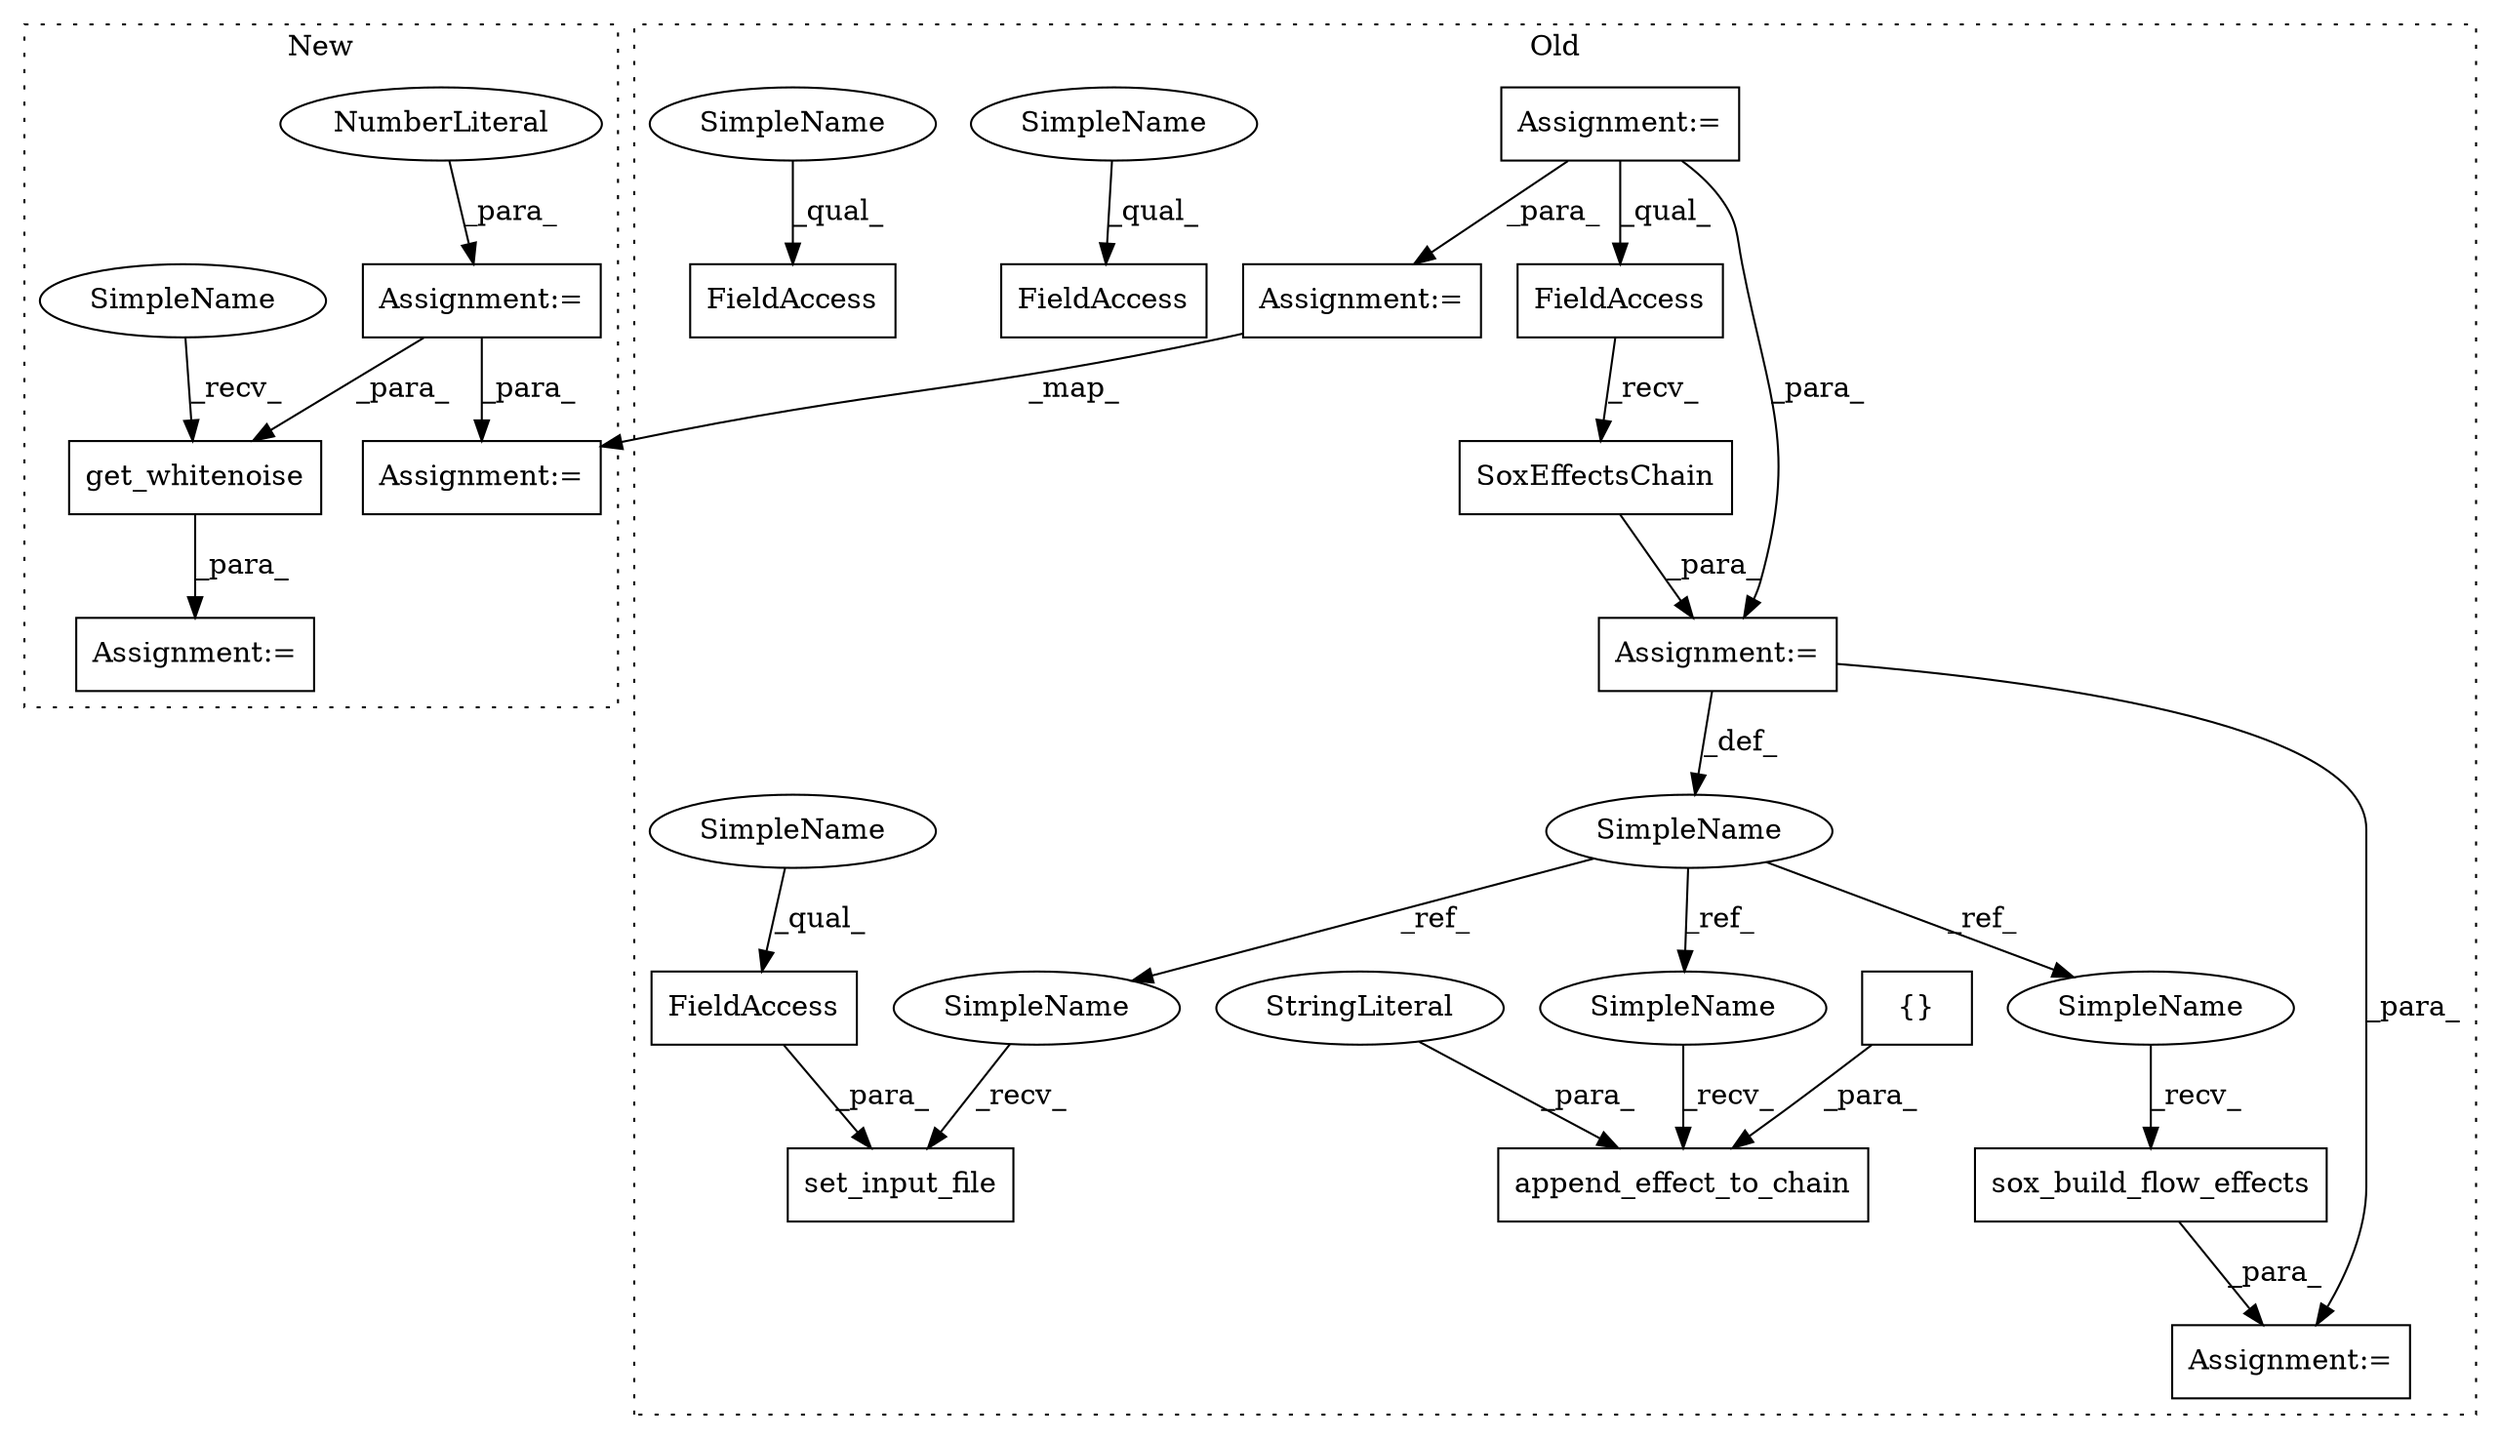 digraph G {
subgraph cluster0 {
1 [label="set_input_file" a="32" s="4156,4190" l="15,1" shape="box"];
3 [label="FieldAccess" a="22" s="4171" l="19" shape="box"];
4 [label="FieldAccess" a="22" s="4407" l="22" shape="box"];
5 [label="SoxEffectsChain" a="32" s="4131" l="17" shape="box"];
6 [label="FieldAccess" a="22" s="4108" l="22" shape="box"];
7 [label="SimpleName" a="42" s="4106" l="1" shape="ellipse"];
8 [label="sox_build_flow_effects" a="32" s="4304" l="24" shape="box"];
9 [label="Assignment:=" a="7" s="4300" l="2" shape="box"];
10 [label="Assignment:=" a="7" s="4056" l="10" shape="box"];
12 [label="Assignment:=" a="7" s="4107" l="1" shape="box"];
13 [label="FieldAccess" a="22" s="4387" l="19" shape="box"];
16 [label="append_effect_to_chain" a="32" s="4199,4254" l="23,1" shape="box"];
17 [label="StringLiteral" a="45" s="4222" l="9" shape="ellipse"];
18 [label="{}" a="4" s="4241,4253" l="1,1" shape="box"];
19 [label="Assignment:=" a="7" s="4349" l="1" shape="box"];
21 [label="SimpleName" a="42" s="4407" l="4" shape="ellipse"];
22 [label="SimpleName" a="42" s="4171" l="4" shape="ellipse"];
23 [label="SimpleName" a="42" s="4387" l="4" shape="ellipse"];
25 [label="SimpleName" a="42" s="4154" l="1" shape="ellipse"];
26 [label="SimpleName" a="42" s="4302" l="1" shape="ellipse"];
27 [label="SimpleName" a="42" s="4197" l="1" shape="ellipse"];
label = "Old";
style="dotted";
}
subgraph cluster1 {
2 [label="get_whitenoise" a="32" s="2621,2647" l="15,1" shape="box"];
11 [label="Assignment:=" a="7" s="2614" l="2" shape="box"];
14 [label="Assignment:=" a="7" s="2577" l="1" shape="box"];
15 [label="NumberLiteral" a="34" s="2578" l="4" shape="ellipse"];
20 [label="Assignment:=" a="7" s="2660" l="1" shape="box"];
24 [label="SimpleName" a="42" s="2616" l="4" shape="ellipse"];
label = "New";
style="dotted";
}
2 -> 11 [label="_para_"];
3 -> 1 [label="_para_"];
5 -> 12 [label="_para_"];
6 -> 5 [label="_recv_"];
7 -> 26 [label="_ref_"];
7 -> 27 [label="_ref_"];
7 -> 25 [label="_ref_"];
8 -> 9 [label="_para_"];
10 -> 12 [label="_para_"];
10 -> 6 [label="_qual_"];
10 -> 19 [label="_para_"];
12 -> 9 [label="_para_"];
12 -> 7 [label="_def_"];
14 -> 2 [label="_para_"];
14 -> 20 [label="_para_"];
15 -> 14 [label="_para_"];
17 -> 16 [label="_para_"];
18 -> 16 [label="_para_"];
19 -> 20 [label="_map_"];
21 -> 4 [label="_qual_"];
22 -> 3 [label="_qual_"];
23 -> 13 [label="_qual_"];
24 -> 2 [label="_recv_"];
25 -> 1 [label="_recv_"];
26 -> 8 [label="_recv_"];
27 -> 16 [label="_recv_"];
}